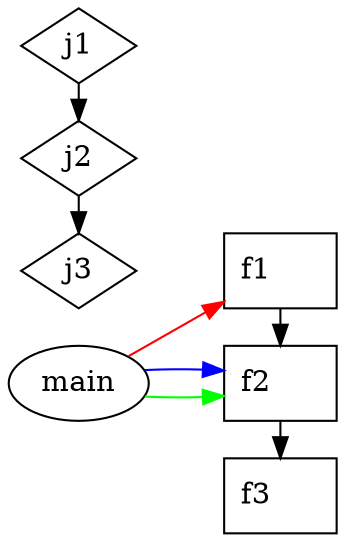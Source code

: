 digraph picture
{
        rankdir="LR";



        {
            rank="same";
            main[label="main"];
            }





        {
            rank="same";
            j1[shape=diamond,label="\N"];
            j2[shape=diamond,label="\N"];
            j3[shape=diamond,label="\N"];
            }





        {
            rank="same";
            node[shape=box]
            f1[label="\N\l"];
            f2[label="\N\l"];
            f3[label="\N\l"];
            }






        {
            main->f1[color=red];
            main->f2[color=green];
            main->f2[color=blue];

            j1->j2->j3;
            
            #f1->f2[style=dotted];
            f1->f2->f3;

            }
        }


